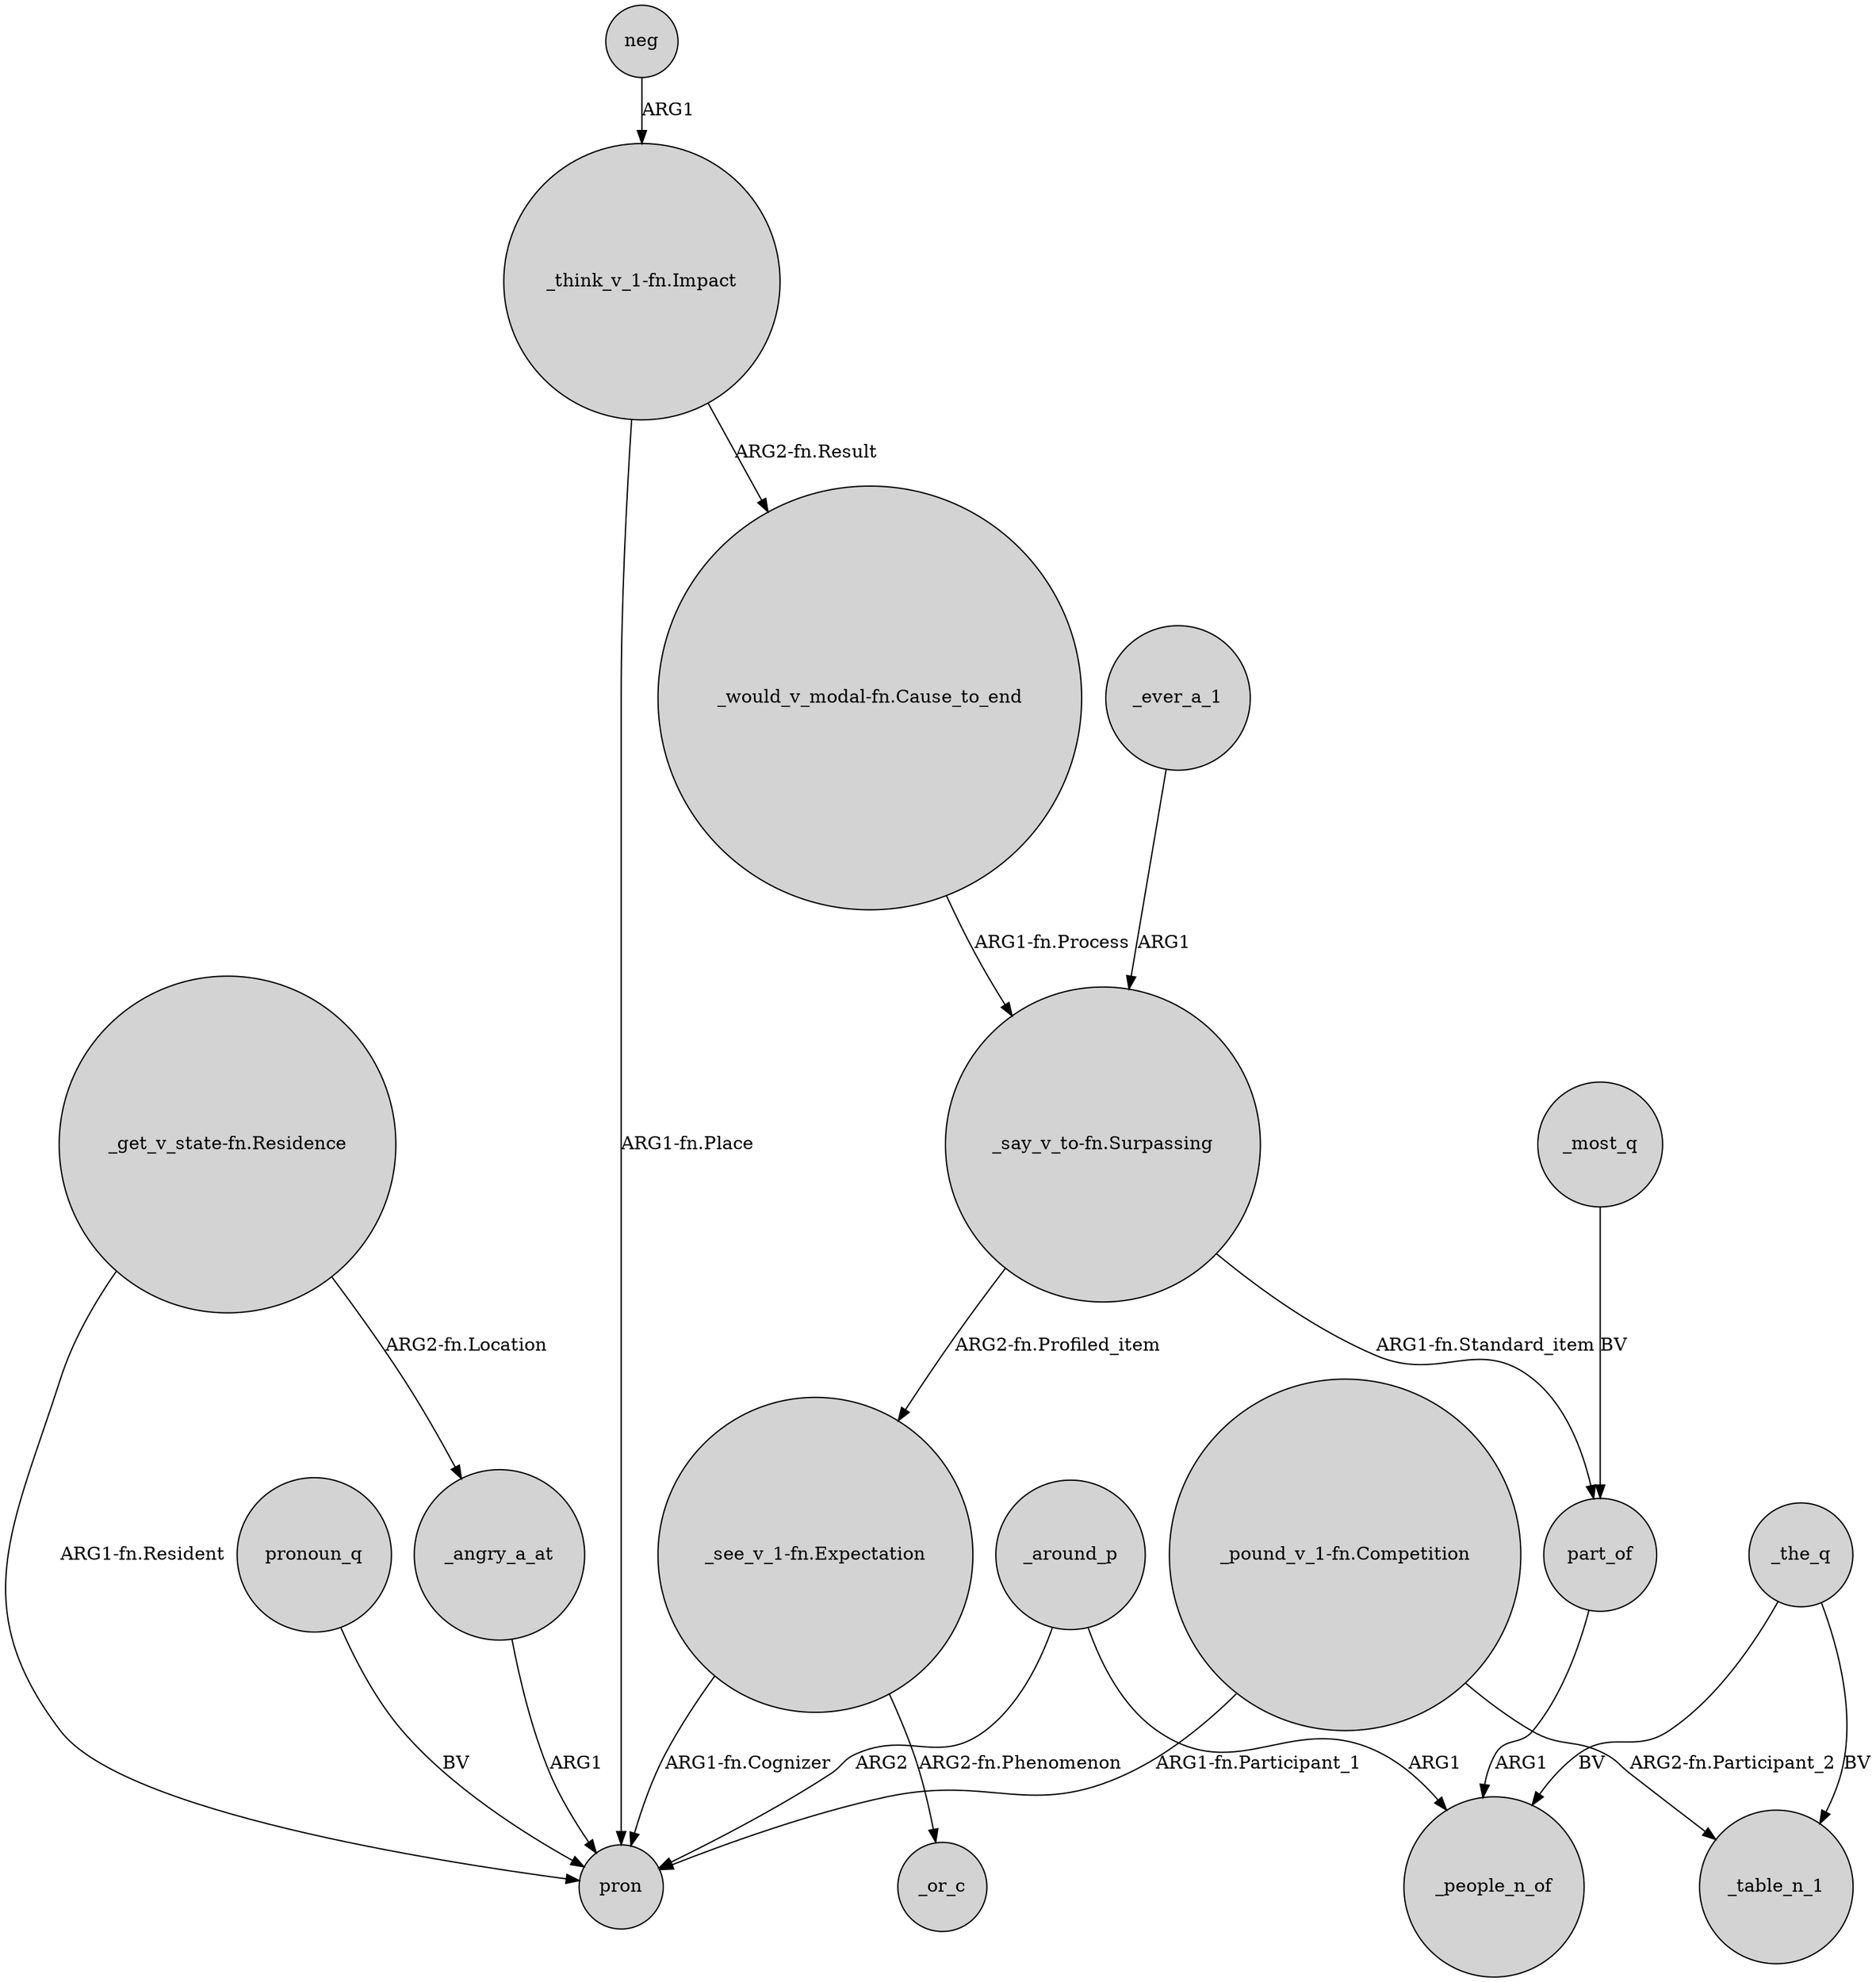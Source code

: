 digraph {
	node [shape=circle style=filled]
	neg -> "_think_v_1-fn.Impact" [label=ARG1]
	_the_q -> _table_n_1 [label=BV]
	"_say_v_to-fn.Surpassing" -> part_of [label="ARG1-fn.Standard_item"]
	"_say_v_to-fn.Surpassing" -> "_see_v_1-fn.Expectation" [label="ARG2-fn.Profiled_item"]
	_around_p -> _people_n_of [label=ARG1]
	_around_p -> pron [label=ARG2]
	part_of -> _people_n_of [label=ARG1]
	"_get_v_state-fn.Residence" -> pron [label="ARG1-fn.Resident"]
	pronoun_q -> pron [label=BV]
	"_see_v_1-fn.Expectation" -> _or_c [label="ARG2-fn.Phenomenon"]
	_the_q -> _people_n_of [label=BV]
	_most_q -> part_of [label=BV]
	"_pound_v_1-fn.Competition" -> pron [label="ARG1-fn.Participant_1"]
	"_think_v_1-fn.Impact" -> pron [label="ARG1-fn.Place"]
	"_would_v_modal-fn.Cause_to_end" -> "_say_v_to-fn.Surpassing" [label="ARG1-fn.Process"]
	_ever_a_1 -> "_say_v_to-fn.Surpassing" [label=ARG1]
	"_see_v_1-fn.Expectation" -> pron [label="ARG1-fn.Cognizer"]
	"_think_v_1-fn.Impact" -> "_would_v_modal-fn.Cause_to_end" [label="ARG2-fn.Result"]
	"_pound_v_1-fn.Competition" -> _table_n_1 [label="ARG2-fn.Participant_2"]
	_angry_a_at -> pron [label=ARG1]
	"_get_v_state-fn.Residence" -> _angry_a_at [label="ARG2-fn.Location"]
}
